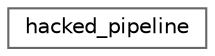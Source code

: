 digraph "类继承关系图"
{
 // LATEX_PDF_SIZE
  bgcolor="transparent";
  edge [fontname=Helvetica,fontsize=10,labelfontname=Helvetica,labelfontsize=10];
  node [fontname=Helvetica,fontsize=10,shape=box,height=0.2,width=0.4];
  rankdir="LR";
  Node0 [id="Node000000",label="hacked_pipeline",height=0.2,width=0.4,color="grey40", fillcolor="white", style="filled",URL="$structhacked__pipeline.html",tooltip="The struct below repeats layout of tbb::pipeline."];
}
